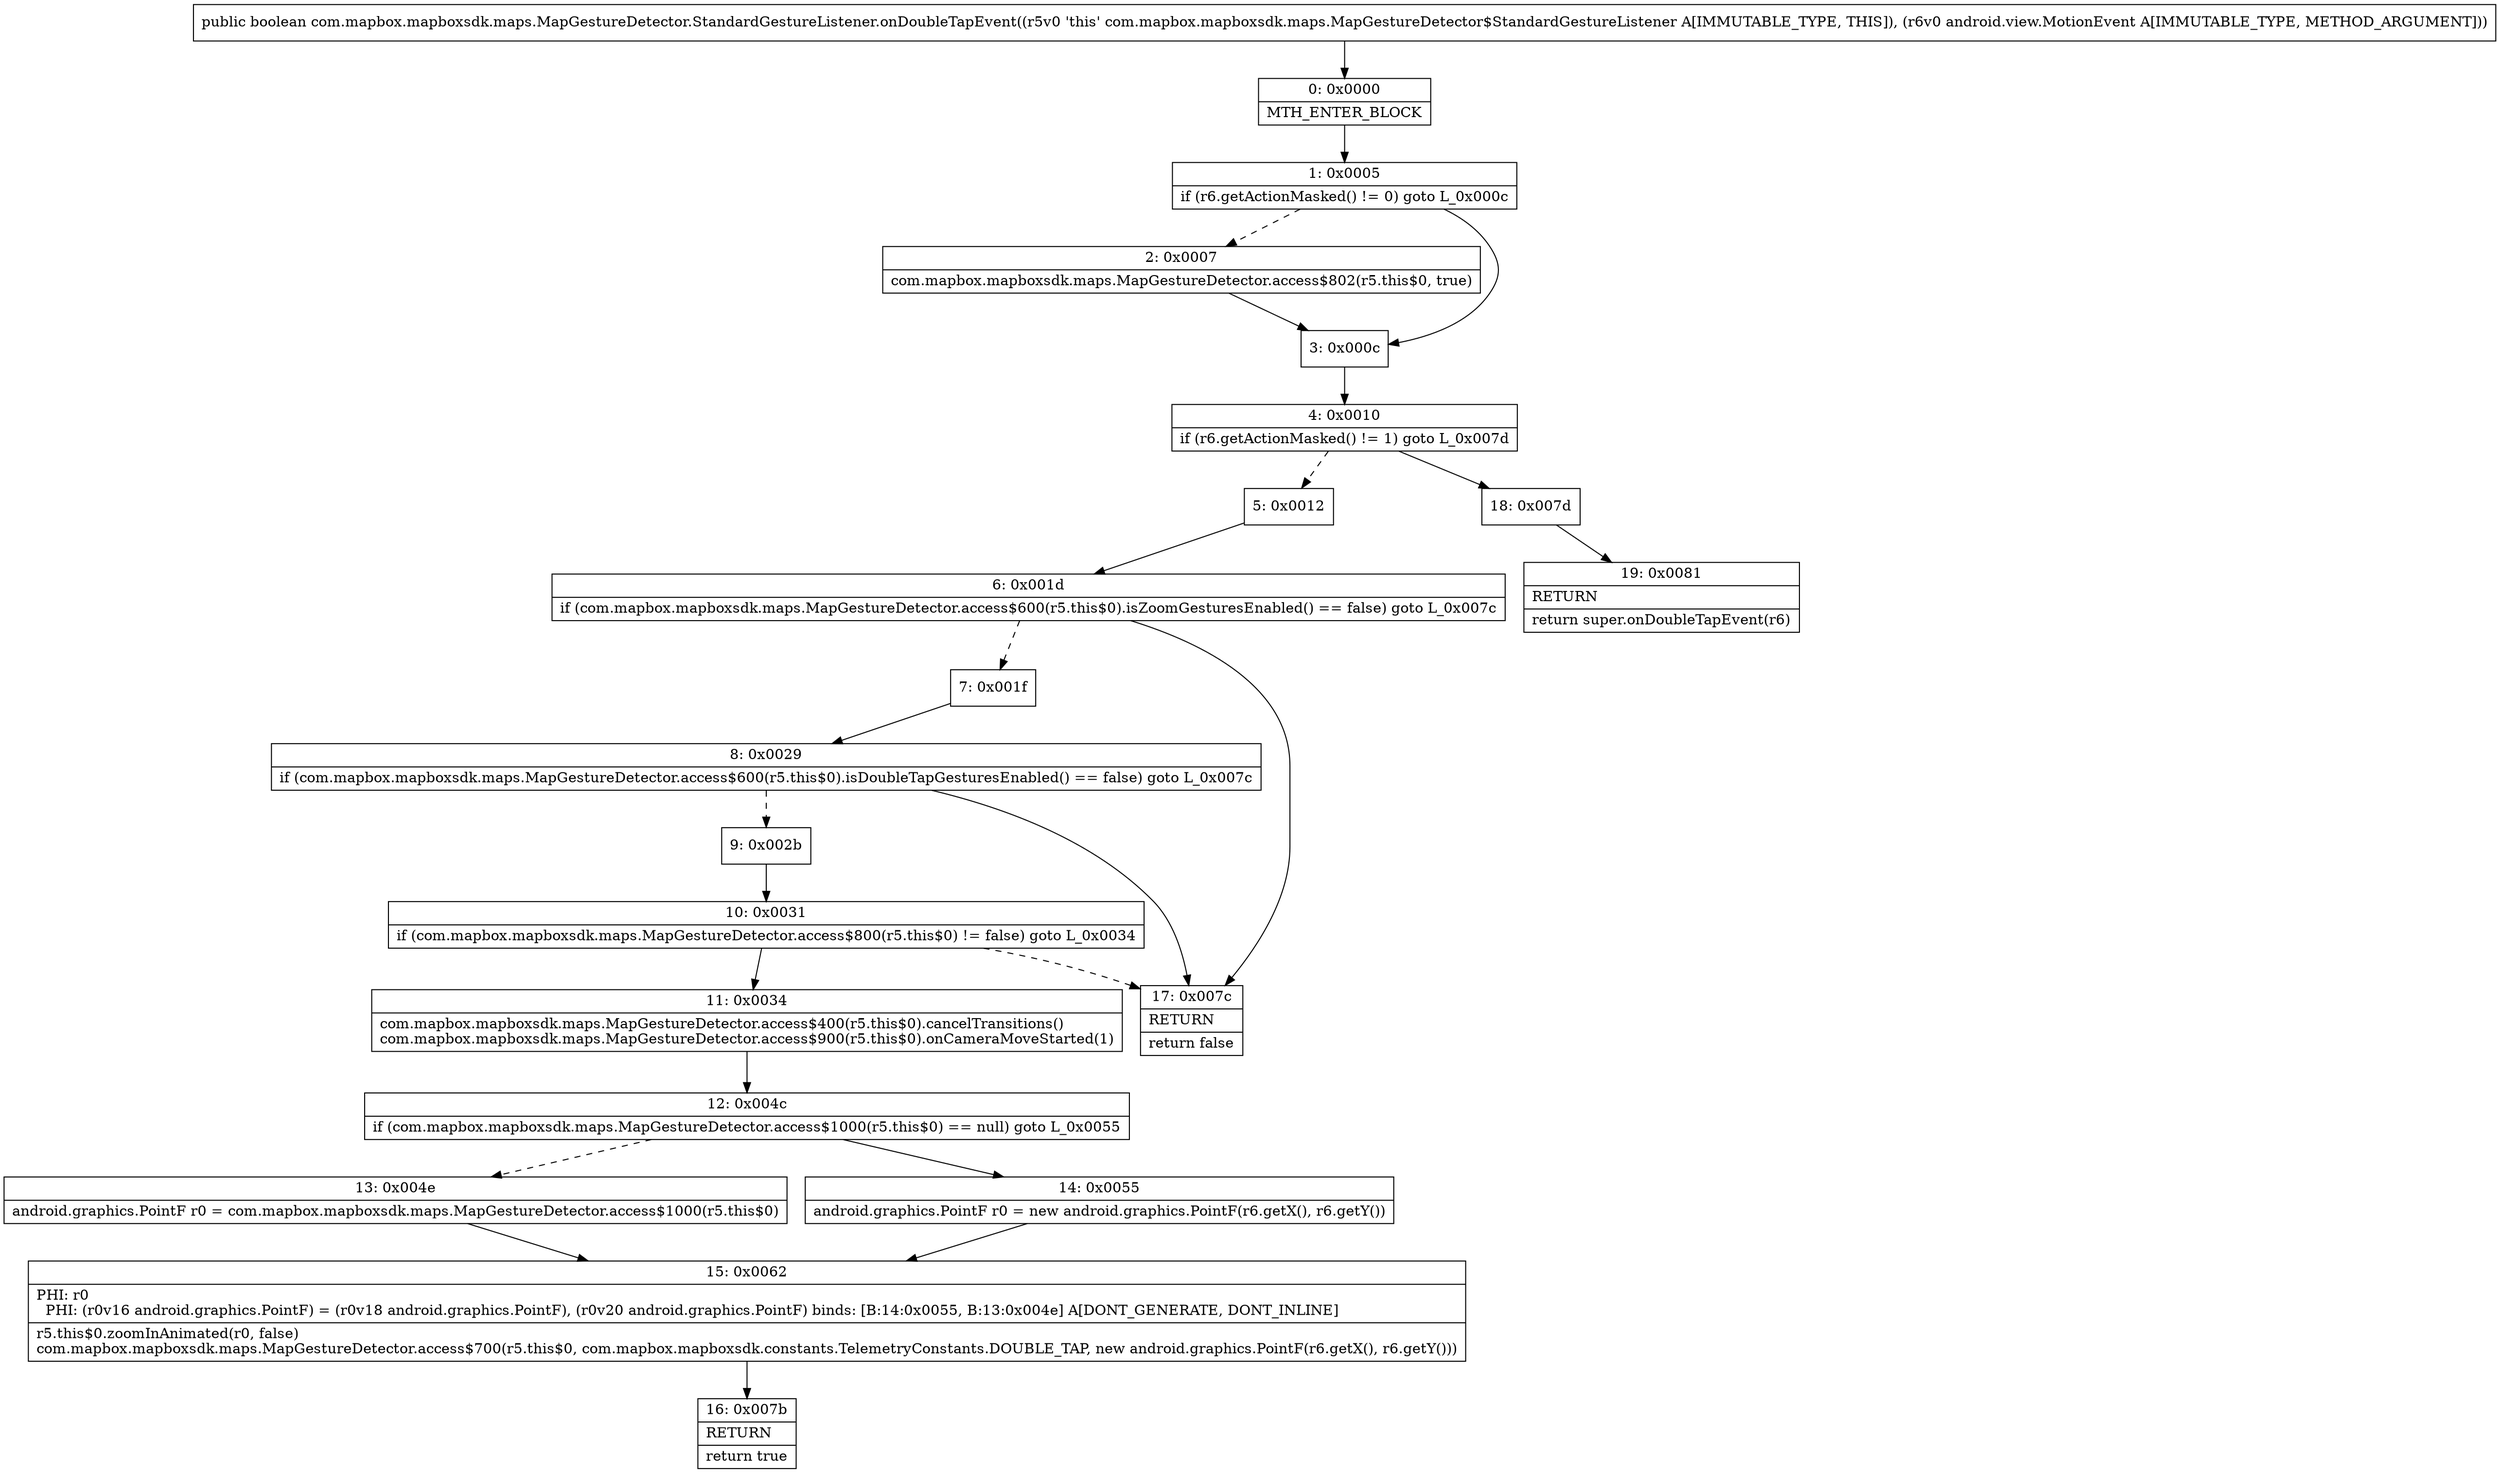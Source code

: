 digraph "CFG forcom.mapbox.mapboxsdk.maps.MapGestureDetector.StandardGestureListener.onDoubleTapEvent(Landroid\/view\/MotionEvent;)Z" {
Node_0 [shape=record,label="{0\:\ 0x0000|MTH_ENTER_BLOCK\l}"];
Node_1 [shape=record,label="{1\:\ 0x0005|if (r6.getActionMasked() != 0) goto L_0x000c\l}"];
Node_2 [shape=record,label="{2\:\ 0x0007|com.mapbox.mapboxsdk.maps.MapGestureDetector.access$802(r5.this$0, true)\l}"];
Node_3 [shape=record,label="{3\:\ 0x000c}"];
Node_4 [shape=record,label="{4\:\ 0x0010|if (r6.getActionMasked() != 1) goto L_0x007d\l}"];
Node_5 [shape=record,label="{5\:\ 0x0012}"];
Node_6 [shape=record,label="{6\:\ 0x001d|if (com.mapbox.mapboxsdk.maps.MapGestureDetector.access$600(r5.this$0).isZoomGesturesEnabled() == false) goto L_0x007c\l}"];
Node_7 [shape=record,label="{7\:\ 0x001f}"];
Node_8 [shape=record,label="{8\:\ 0x0029|if (com.mapbox.mapboxsdk.maps.MapGestureDetector.access$600(r5.this$0).isDoubleTapGesturesEnabled() == false) goto L_0x007c\l}"];
Node_9 [shape=record,label="{9\:\ 0x002b}"];
Node_10 [shape=record,label="{10\:\ 0x0031|if (com.mapbox.mapboxsdk.maps.MapGestureDetector.access$800(r5.this$0) != false) goto L_0x0034\l}"];
Node_11 [shape=record,label="{11\:\ 0x0034|com.mapbox.mapboxsdk.maps.MapGestureDetector.access$400(r5.this$0).cancelTransitions()\lcom.mapbox.mapboxsdk.maps.MapGestureDetector.access$900(r5.this$0).onCameraMoveStarted(1)\l}"];
Node_12 [shape=record,label="{12\:\ 0x004c|if (com.mapbox.mapboxsdk.maps.MapGestureDetector.access$1000(r5.this$0) == null) goto L_0x0055\l}"];
Node_13 [shape=record,label="{13\:\ 0x004e|android.graphics.PointF r0 = com.mapbox.mapboxsdk.maps.MapGestureDetector.access$1000(r5.this$0)\l}"];
Node_14 [shape=record,label="{14\:\ 0x0055|android.graphics.PointF r0 = new android.graphics.PointF(r6.getX(), r6.getY())\l}"];
Node_15 [shape=record,label="{15\:\ 0x0062|PHI: r0 \l  PHI: (r0v16 android.graphics.PointF) = (r0v18 android.graphics.PointF), (r0v20 android.graphics.PointF) binds: [B:14:0x0055, B:13:0x004e] A[DONT_GENERATE, DONT_INLINE]\l|r5.this$0.zoomInAnimated(r0, false)\lcom.mapbox.mapboxsdk.maps.MapGestureDetector.access$700(r5.this$0, com.mapbox.mapboxsdk.constants.TelemetryConstants.DOUBLE_TAP, new android.graphics.PointF(r6.getX(), r6.getY()))\l}"];
Node_16 [shape=record,label="{16\:\ 0x007b|RETURN\l|return true\l}"];
Node_17 [shape=record,label="{17\:\ 0x007c|RETURN\l|return false\l}"];
Node_18 [shape=record,label="{18\:\ 0x007d}"];
Node_19 [shape=record,label="{19\:\ 0x0081|RETURN\l|return super.onDoubleTapEvent(r6)\l}"];
MethodNode[shape=record,label="{public boolean com.mapbox.mapboxsdk.maps.MapGestureDetector.StandardGestureListener.onDoubleTapEvent((r5v0 'this' com.mapbox.mapboxsdk.maps.MapGestureDetector$StandardGestureListener A[IMMUTABLE_TYPE, THIS]), (r6v0 android.view.MotionEvent A[IMMUTABLE_TYPE, METHOD_ARGUMENT])) }"];
MethodNode -> Node_0;
Node_0 -> Node_1;
Node_1 -> Node_2[style=dashed];
Node_1 -> Node_3;
Node_2 -> Node_3;
Node_3 -> Node_4;
Node_4 -> Node_5[style=dashed];
Node_4 -> Node_18;
Node_5 -> Node_6;
Node_6 -> Node_7[style=dashed];
Node_6 -> Node_17;
Node_7 -> Node_8;
Node_8 -> Node_9[style=dashed];
Node_8 -> Node_17;
Node_9 -> Node_10;
Node_10 -> Node_11;
Node_10 -> Node_17[style=dashed];
Node_11 -> Node_12;
Node_12 -> Node_13[style=dashed];
Node_12 -> Node_14;
Node_13 -> Node_15;
Node_14 -> Node_15;
Node_15 -> Node_16;
Node_18 -> Node_19;
}

